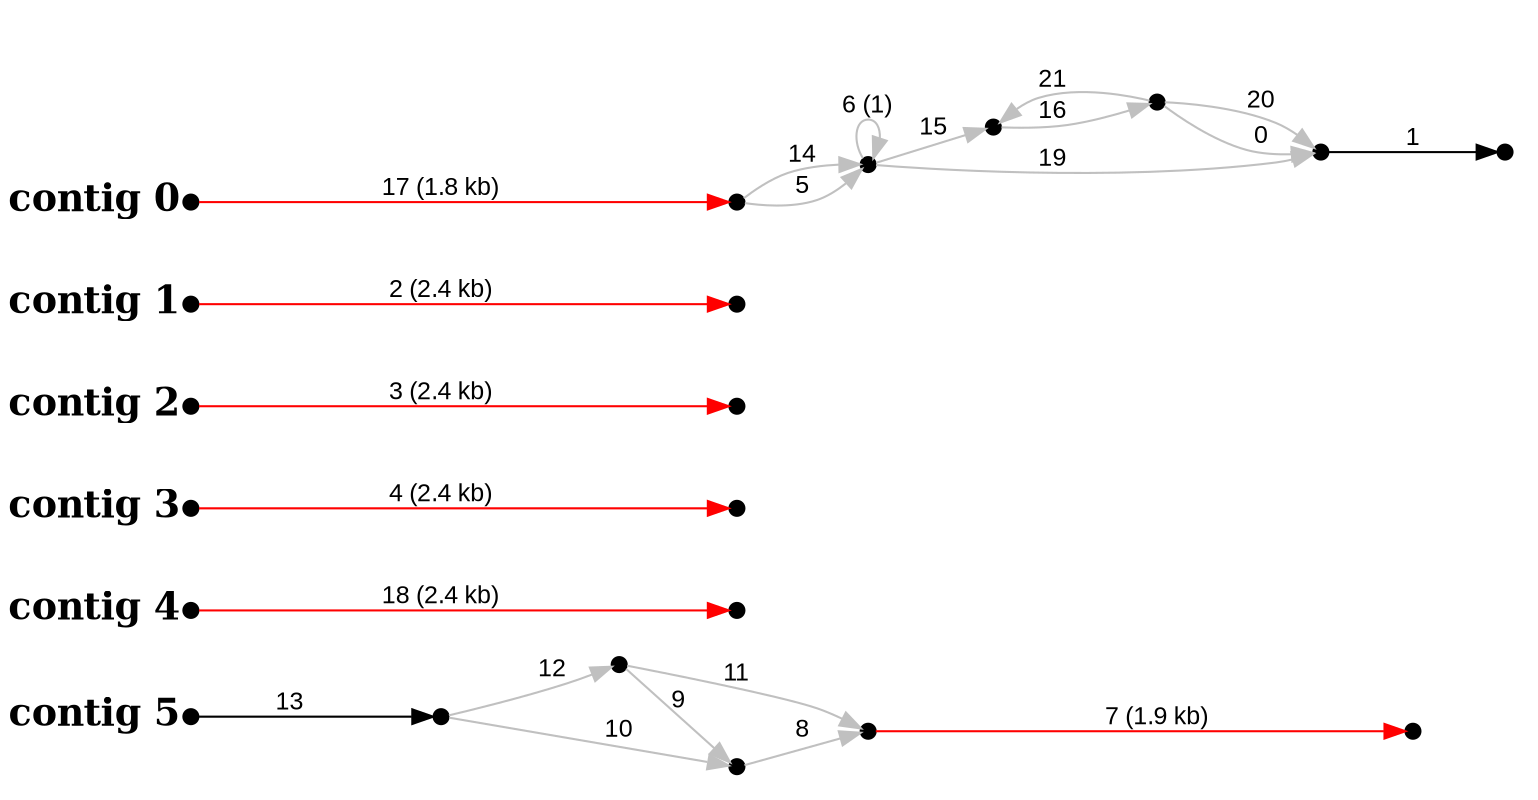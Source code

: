 digraph G {

node [width=0.1,height=0.1,fontsize=10,shape=point];
edge [fontsize=12,penwidth=1,arrowsize=1,fontname=Arial];
margin=1.0;
rankdir=LR;
labeljust=l;
margin=0;

subgraph cluster5 {
color=white;
11 -> 10 [minlen=4,color=red,label="7 (1.9 kb)"];
12 -> 11 [minlen=1,color=gray,label="8"];
13 -> 11 [minlen=1,color=gray,label="11"];
13 -> 12 [minlen=1,color=gray,label="9"];
14 -> 12 [minlen=1,color=gray,label="10"];
14 -> 13 [minlen=1,color=gray,label="12"];
15 -> 14 [minlen=2,color=black,label="13",taillabel="contig 5",labelangle=180,weight=10000,labeldistance=5,labelfontsize=18,labelfontname="Times-Bold"];
}

subgraph cluster4 {
color=white;
9 -> 8 [minlen=4,color=red,label="18 (2.4 kb)",taillabel="contig 4",labelangle=180,weight=10000,labeldistance=5,labelfontsize=18,labelfontname="Times-Bold"];
}

subgraph cluster3 {
color=white;
7 -> 6 [minlen=4,color=red,label="4 (2.4 kb)",taillabel="contig 3",labelangle=180,weight=10000,labeldistance=5,labelfontsize=18,labelfontname="Times-Bold"];
}

subgraph cluster2 {
color=white;
5 -> 4 [minlen=4,color=red,label="3 (2.4 kb)",taillabel="contig 2",labelangle=180,weight=10000,labeldistance=5,labelfontsize=18,labelfontname="Times-Bold"];
}

subgraph cluster1 {
color=white;
3 -> 2 [minlen=4,color=red,label="2 (2.4 kb)",taillabel="contig 1",labelangle=180,weight=10000,labeldistance=5,labelfontsize=18,labelfontname="Times-Bold"];
}

subgraph cluster0 {
color=white;
0 -> 1 [minlen=2,color=black,label="1"];
16 -> 17 [minlen=4,color=red,label="17 (1.8 kb)",taillabel="contig 0",labelangle=180,weight=10000,labeldistance=5,labelfontsize=18,labelfontname="Times-Bold"];
17 -> 18 [minlen=1,color=gray,label="5"];
17 -> 18 [minlen=1,color=gray,label="14"];
18 -> 0 [minlen=1,color=gray,label="19"];
18 -> 18 [minlen=1,color=gray,label="6 (1)"];
18 -> 19 [minlen=1,color=gray,label="15"];
19 -> 20 [minlen=1,color=gray,label="16"];
20 -> 0 [minlen=1,color=gray,label="0"];
20 -> 0 [minlen=1,color=gray,label="20"];
20 -> 19 [minlen=1,color=gray,label="21"];
}

}
#done
